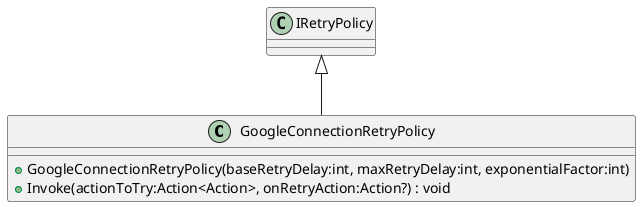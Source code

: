 @startuml
class GoogleConnectionRetryPolicy {
    + GoogleConnectionRetryPolicy(baseRetryDelay:int, maxRetryDelay:int, exponentialFactor:int)
    + Invoke(actionToTry:Action<Action>, onRetryAction:Action?) : void
}
IRetryPolicy <|-- GoogleConnectionRetryPolicy
@enduml
